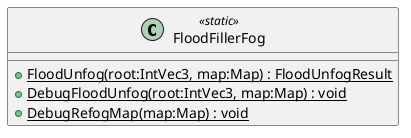 @startuml
class FloodFillerFog <<static>> {
    + {static} FloodUnfog(root:IntVec3, map:Map) : FloodUnfogResult
    + {static} DebugFloodUnfog(root:IntVec3, map:Map) : void
    + {static} DebugRefogMap(map:Map) : void
}
@enduml
